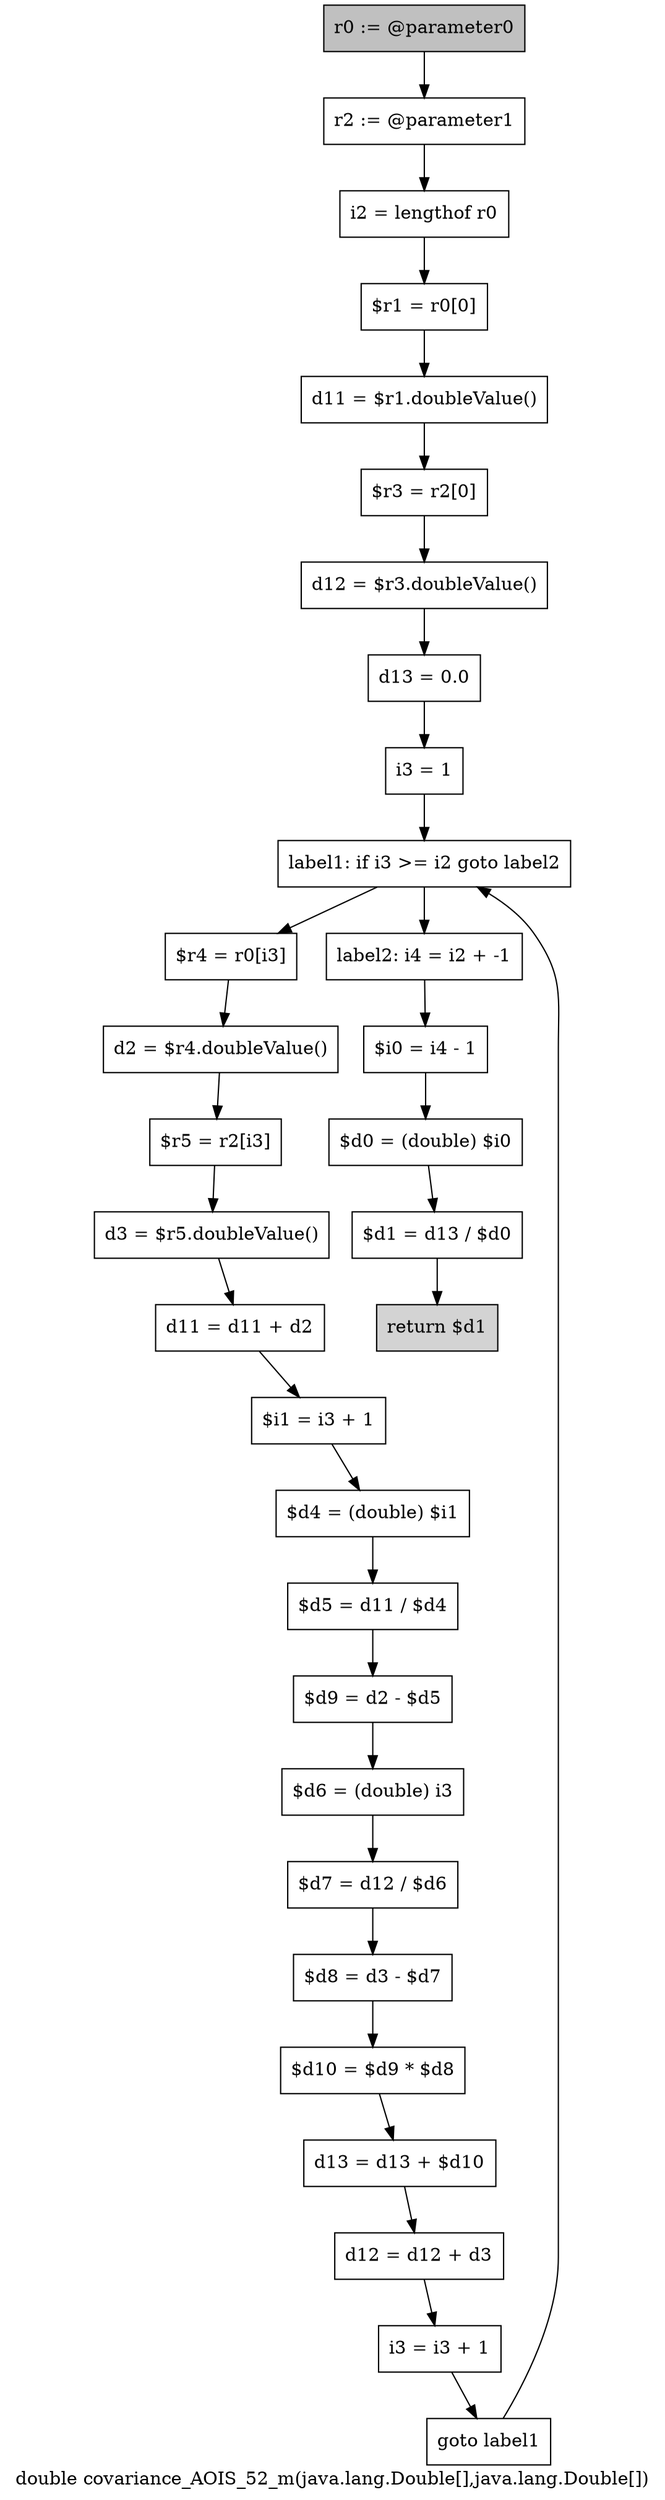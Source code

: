 digraph "double covariance_AOIS_52_m(java.lang.Double[],java.lang.Double[])" {
    label="double covariance_AOIS_52_m(java.lang.Double[],java.lang.Double[])";
    node [shape=box];
    "0" [style=filled,fillcolor=gray,label="r0 := @parameter0",];
    "1" [label="r2 := @parameter1",];
    "0"->"1";
    "2" [label="i2 = lengthof r0",];
    "1"->"2";
    "3" [label="$r1 = r0[0]",];
    "2"->"3";
    "4" [label="d11 = $r1.doubleValue()",];
    "3"->"4";
    "5" [label="$r3 = r2[0]",];
    "4"->"5";
    "6" [label="d12 = $r3.doubleValue()",];
    "5"->"6";
    "7" [label="d13 = 0.0",];
    "6"->"7";
    "8" [label="i3 = 1",];
    "7"->"8";
    "9" [label="label1: if i3 >= i2 goto label2",];
    "8"->"9";
    "10" [label="$r4 = r0[i3]",];
    "9"->"10";
    "27" [label="label2: i4 = i2 + -1",];
    "9"->"27";
    "11" [label="d2 = $r4.doubleValue()",];
    "10"->"11";
    "12" [label="$r5 = r2[i3]",];
    "11"->"12";
    "13" [label="d3 = $r5.doubleValue()",];
    "12"->"13";
    "14" [label="d11 = d11 + d2",];
    "13"->"14";
    "15" [label="$i1 = i3 + 1",];
    "14"->"15";
    "16" [label="$d4 = (double) $i1",];
    "15"->"16";
    "17" [label="$d5 = d11 / $d4",];
    "16"->"17";
    "18" [label="$d9 = d2 - $d5",];
    "17"->"18";
    "19" [label="$d6 = (double) i3",];
    "18"->"19";
    "20" [label="$d7 = d12 / $d6",];
    "19"->"20";
    "21" [label="$d8 = d3 - $d7",];
    "20"->"21";
    "22" [label="$d10 = $d9 * $d8",];
    "21"->"22";
    "23" [label="d13 = d13 + $d10",];
    "22"->"23";
    "24" [label="d12 = d12 + d3",];
    "23"->"24";
    "25" [label="i3 = i3 + 1",];
    "24"->"25";
    "26" [label="goto label1",];
    "25"->"26";
    "26"->"9";
    "28" [label="$i0 = i4 - 1",];
    "27"->"28";
    "29" [label="$d0 = (double) $i0",];
    "28"->"29";
    "30" [label="$d1 = d13 / $d0",];
    "29"->"30";
    "31" [style=filled,fillcolor=lightgray,label="return $d1",];
    "30"->"31";
}
